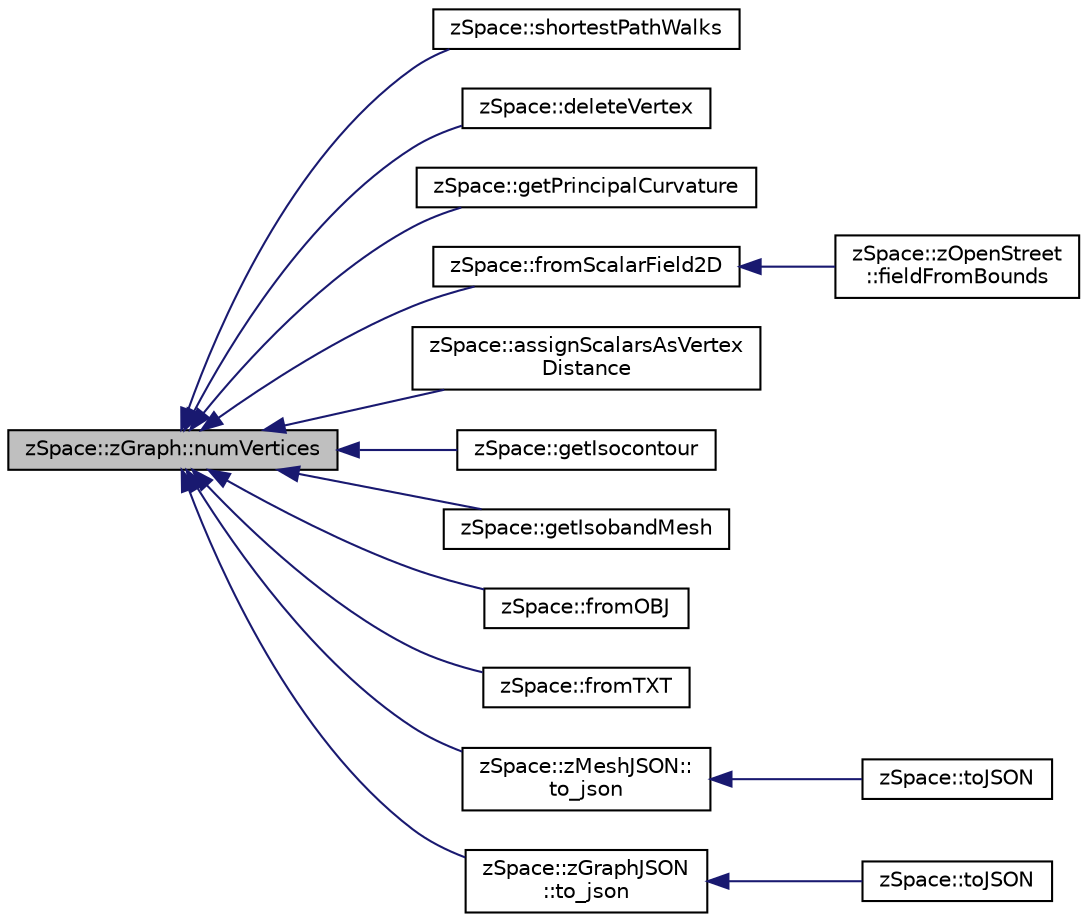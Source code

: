 digraph "zSpace::zGraph::numVertices"
{
  edge [fontname="Helvetica",fontsize="10",labelfontname="Helvetica",labelfontsize="10"];
  node [fontname="Helvetica",fontsize="10",shape=record];
  rankdir="LR";
  Node237 [label="zSpace::zGraph::numVertices",height=0.2,width=0.4,color="black", fillcolor="grey75", style="filled", fontcolor="black"];
  Node237 -> Node238 [dir="back",color="midnightblue",fontsize="10",style="solid",fontname="Helvetica"];
  Node238 [label="zSpace::shortestPathWalks",height=0.2,width=0.4,color="black", fillcolor="white", style="filled",URL="$group__z_graph_utilities.html#gac6d2ed4a56f24d0a48bc41967e9612ce",tooltip="This method computes the shortest path from the all vertices to all vertices of a graph and returns t..."];
  Node237 -> Node239 [dir="back",color="midnightblue",fontsize="10",style="solid",fontname="Helvetica"];
  Node239 [label="zSpace::deleteVertex",height=0.2,width=0.4,color="black", fillcolor="white", style="filled",URL="$group__z_mesh_modifiers.html#gad7f05263e242d0a98e3dbd09199246b1",tooltip="This method deletes the zMesh vertices given in the input vertex list. "];
  Node237 -> Node240 [dir="back",color="midnightblue",fontsize="10",style="solid",fontname="Helvetica"];
  Node240 [label="zSpace::getPrincipalCurvature",height=0.2,width=0.4,color="black", fillcolor="white", style="filled",URL="$group__z_mesh_utilities.html#ga1e60d7d324e3a491f9e60060fa3258e2",tooltip="This method computes the local curvature of the mesh vertices. "];
  Node237 -> Node241 [dir="back",color="midnightblue",fontsize="10",style="solid",fontname="Helvetica"];
  Node241 [label="zSpace::fromScalarField2D",height=0.2,width=0.4,color="black", fillcolor="white", style="filled",URL="$group__z_scalar_field2_d_utilities.html#ga60b2c694356889487025ea4817c89010",tooltip="This method creates a mesh from the input scalar field. "];
  Node241 -> Node242 [dir="back",color="midnightblue",fontsize="10",style="solid",fontname="Helvetica"];
  Node242 [label="zSpace::zOpenStreet\l::fieldFromBounds",height=0.2,width=0.4,color="black", fillcolor="white", style="filled",URL="$classz_space_1_1z_open_street.html#afbc7adca0c9d2ee4635de29baba0b5b5",tooltip="This method computes the scalar field from the bounds and input resolution. It also computes the fiel..."];
  Node237 -> Node243 [dir="back",color="midnightblue",fontsize="10",style="solid",fontname="Helvetica"];
  Node243 [label="zSpace::assignScalarsAsVertex\lDistance",height=0.2,width=0.4,color="black", fillcolor="white", style="filled",URL="$group__z_scalar_field2_d_utilities.html#ga7cc01a1a4b086da37490bd7a6baea6f9",tooltip="This method creates a vertex distance Field from the input vector of zVector positions. "];
  Node237 -> Node244 [dir="back",color="midnightblue",fontsize="10",style="solid",fontname="Helvetica"];
  Node244 [label="zSpace::getIsocontour",height=0.2,width=0.4,color="black", fillcolor="white", style="filled",URL="$group__z_scalar_field2_d_utilities.html#ga6e47ed2966a60fe23fd026823eabac51",tooltip="This method creates a isocontour graph from the input field mesh at the given field threshold..."];
  Node237 -> Node245 [dir="back",color="midnightblue",fontsize="10",style="solid",fontname="Helvetica"];
  Node245 [label="zSpace::getIsobandMesh",height=0.2,width=0.4,color="black", fillcolor="white", style="filled",URL="$group__z_scalar_field2_d_utilities.html#ga45610f4909d8d9800db09f245dc8ba8a",tooltip="This method creates a isoband mesh from the input field mesh at the given field threshold. "];
  Node237 -> Node246 [dir="back",color="midnightblue",fontsize="10",style="solid",fontname="Helvetica"];
  Node246 [label="zSpace::fromOBJ",height=0.2,width=0.4,color="black", fillcolor="white", style="filled",URL="$group__z_i_o___mesh.html#gad60778d5e70ebdcc0bd24babf3afa810",tooltip="This method imports zMesh from an OBJ file. "];
  Node237 -> Node247 [dir="back",color="midnightblue",fontsize="10",style="solid",fontname="Helvetica"];
  Node247 [label="zSpace::fromTXT",height=0.2,width=0.4,color="black", fillcolor="white", style="filled",URL="$group__z_i_o___graph.html#ga8a777733141d990b954475902e8a8cdc",tooltip="This method imports zGraph from an TXT file. "];
  Node237 -> Node248 [dir="back",color="midnightblue",fontsize="10",style="solid",fontname="Helvetica"];
  Node248 [label="zSpace::zMeshJSON::\lto_json",height=0.2,width=0.4,color="black", fillcolor="white", style="filled",URL="$classz_space_1_1z_mesh_j_s_o_n.html#a2f9c901ed11d790ecec40f3ca6ea4a17",tooltip="This method creates the JSON file from the input zMesh using JSON Modern Library. ..."];
  Node248 -> Node249 [dir="back",color="midnightblue",fontsize="10",style="solid",fontname="Helvetica"];
  Node249 [label="zSpace::toJSON",height=0.2,width=0.4,color="black", fillcolor="white", style="filled",URL="$group__z_i_o___mesh.html#ga6fccda275363a86353d2750673122d6f",tooltip="This method exports zMesh to a JSON file format using JSON Modern Library. "];
  Node237 -> Node250 [dir="back",color="midnightblue",fontsize="10",style="solid",fontname="Helvetica"];
  Node250 [label="zSpace::zGraphJSON\l::to_json",height=0.2,width=0.4,color="black", fillcolor="white", style="filled",URL="$classz_space_1_1z_graph_j_s_o_n.html#a0325de934ba660bfda600cd91beafc6c",tooltip="This method creates the JSON file from the input zGraph using JSON Modern Library. "];
  Node250 -> Node251 [dir="back",color="midnightblue",fontsize="10",style="solid",fontname="Helvetica"];
  Node251 [label="zSpace::toJSON",height=0.2,width=0.4,color="black", fillcolor="white", style="filled",URL="$group__z_i_o___graph.html#gac49cfef1063731952f6decc21775c747",tooltip="This method exports zGraph to a JSON file format using JSON Modern Library. "];
}
